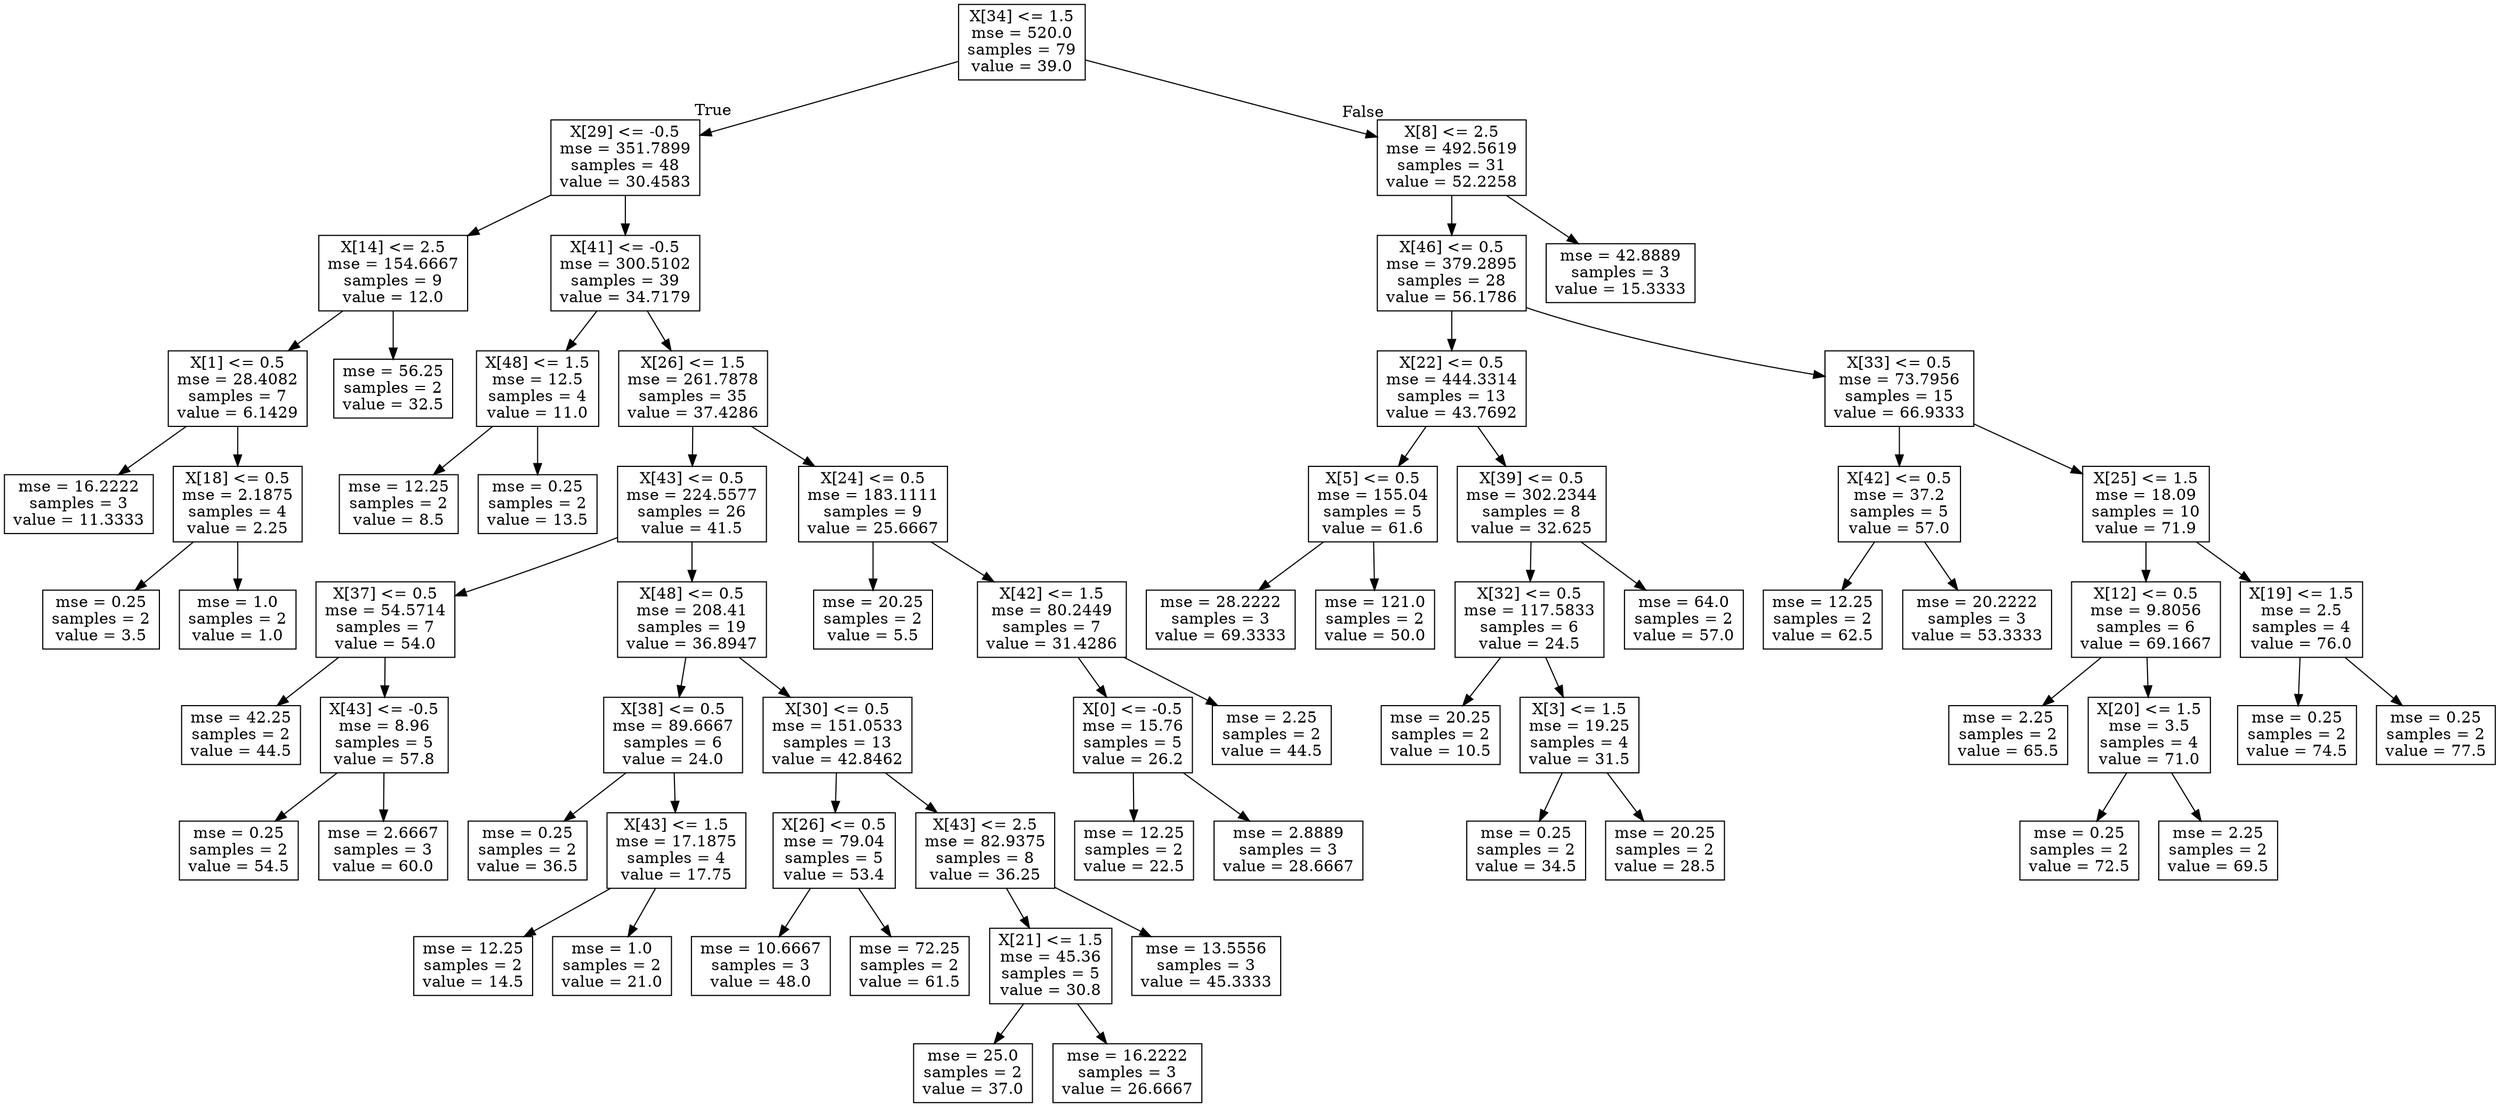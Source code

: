 digraph Tree {
node [shape=box] ;
0 [label="X[34] <= 1.5\nmse = 520.0\nsamples = 79\nvalue = 39.0"] ;
1 [label="X[29] <= -0.5\nmse = 351.7899\nsamples = 48\nvalue = 30.4583"] ;
0 -> 1 [labeldistance=2.5, labelangle=45, headlabel="True"] ;
2 [label="X[14] <= 2.5\nmse = 154.6667\nsamples = 9\nvalue = 12.0"] ;
1 -> 2 ;
3 [label="X[1] <= 0.5\nmse = 28.4082\nsamples = 7\nvalue = 6.1429"] ;
2 -> 3 ;
4 [label="mse = 16.2222\nsamples = 3\nvalue = 11.3333"] ;
3 -> 4 ;
5 [label="X[18] <= 0.5\nmse = 2.1875\nsamples = 4\nvalue = 2.25"] ;
3 -> 5 ;
6 [label="mse = 0.25\nsamples = 2\nvalue = 3.5"] ;
5 -> 6 ;
7 [label="mse = 1.0\nsamples = 2\nvalue = 1.0"] ;
5 -> 7 ;
8 [label="mse = 56.25\nsamples = 2\nvalue = 32.5"] ;
2 -> 8 ;
9 [label="X[41] <= -0.5\nmse = 300.5102\nsamples = 39\nvalue = 34.7179"] ;
1 -> 9 ;
10 [label="X[48] <= 1.5\nmse = 12.5\nsamples = 4\nvalue = 11.0"] ;
9 -> 10 ;
11 [label="mse = 12.25\nsamples = 2\nvalue = 8.5"] ;
10 -> 11 ;
12 [label="mse = 0.25\nsamples = 2\nvalue = 13.5"] ;
10 -> 12 ;
13 [label="X[26] <= 1.5\nmse = 261.7878\nsamples = 35\nvalue = 37.4286"] ;
9 -> 13 ;
14 [label="X[43] <= 0.5\nmse = 224.5577\nsamples = 26\nvalue = 41.5"] ;
13 -> 14 ;
15 [label="X[37] <= 0.5\nmse = 54.5714\nsamples = 7\nvalue = 54.0"] ;
14 -> 15 ;
16 [label="mse = 42.25\nsamples = 2\nvalue = 44.5"] ;
15 -> 16 ;
17 [label="X[43] <= -0.5\nmse = 8.96\nsamples = 5\nvalue = 57.8"] ;
15 -> 17 ;
18 [label="mse = 0.25\nsamples = 2\nvalue = 54.5"] ;
17 -> 18 ;
19 [label="mse = 2.6667\nsamples = 3\nvalue = 60.0"] ;
17 -> 19 ;
20 [label="X[48] <= 0.5\nmse = 208.41\nsamples = 19\nvalue = 36.8947"] ;
14 -> 20 ;
21 [label="X[38] <= 0.5\nmse = 89.6667\nsamples = 6\nvalue = 24.0"] ;
20 -> 21 ;
22 [label="mse = 0.25\nsamples = 2\nvalue = 36.5"] ;
21 -> 22 ;
23 [label="X[43] <= 1.5\nmse = 17.1875\nsamples = 4\nvalue = 17.75"] ;
21 -> 23 ;
24 [label="mse = 12.25\nsamples = 2\nvalue = 14.5"] ;
23 -> 24 ;
25 [label="mse = 1.0\nsamples = 2\nvalue = 21.0"] ;
23 -> 25 ;
26 [label="X[30] <= 0.5\nmse = 151.0533\nsamples = 13\nvalue = 42.8462"] ;
20 -> 26 ;
27 [label="X[26] <= 0.5\nmse = 79.04\nsamples = 5\nvalue = 53.4"] ;
26 -> 27 ;
28 [label="mse = 10.6667\nsamples = 3\nvalue = 48.0"] ;
27 -> 28 ;
29 [label="mse = 72.25\nsamples = 2\nvalue = 61.5"] ;
27 -> 29 ;
30 [label="X[43] <= 2.5\nmse = 82.9375\nsamples = 8\nvalue = 36.25"] ;
26 -> 30 ;
31 [label="X[21] <= 1.5\nmse = 45.36\nsamples = 5\nvalue = 30.8"] ;
30 -> 31 ;
32 [label="mse = 25.0\nsamples = 2\nvalue = 37.0"] ;
31 -> 32 ;
33 [label="mse = 16.2222\nsamples = 3\nvalue = 26.6667"] ;
31 -> 33 ;
34 [label="mse = 13.5556\nsamples = 3\nvalue = 45.3333"] ;
30 -> 34 ;
35 [label="X[24] <= 0.5\nmse = 183.1111\nsamples = 9\nvalue = 25.6667"] ;
13 -> 35 ;
36 [label="mse = 20.25\nsamples = 2\nvalue = 5.5"] ;
35 -> 36 ;
37 [label="X[42] <= 1.5\nmse = 80.2449\nsamples = 7\nvalue = 31.4286"] ;
35 -> 37 ;
38 [label="X[0] <= -0.5\nmse = 15.76\nsamples = 5\nvalue = 26.2"] ;
37 -> 38 ;
39 [label="mse = 12.25\nsamples = 2\nvalue = 22.5"] ;
38 -> 39 ;
40 [label="mse = 2.8889\nsamples = 3\nvalue = 28.6667"] ;
38 -> 40 ;
41 [label="mse = 2.25\nsamples = 2\nvalue = 44.5"] ;
37 -> 41 ;
42 [label="X[8] <= 2.5\nmse = 492.5619\nsamples = 31\nvalue = 52.2258"] ;
0 -> 42 [labeldistance=2.5, labelangle=-45, headlabel="False"] ;
43 [label="X[46] <= 0.5\nmse = 379.2895\nsamples = 28\nvalue = 56.1786"] ;
42 -> 43 ;
44 [label="X[22] <= 0.5\nmse = 444.3314\nsamples = 13\nvalue = 43.7692"] ;
43 -> 44 ;
45 [label="X[5] <= 0.5\nmse = 155.04\nsamples = 5\nvalue = 61.6"] ;
44 -> 45 ;
46 [label="mse = 28.2222\nsamples = 3\nvalue = 69.3333"] ;
45 -> 46 ;
47 [label="mse = 121.0\nsamples = 2\nvalue = 50.0"] ;
45 -> 47 ;
48 [label="X[39] <= 0.5\nmse = 302.2344\nsamples = 8\nvalue = 32.625"] ;
44 -> 48 ;
49 [label="X[32] <= 0.5\nmse = 117.5833\nsamples = 6\nvalue = 24.5"] ;
48 -> 49 ;
50 [label="mse = 20.25\nsamples = 2\nvalue = 10.5"] ;
49 -> 50 ;
51 [label="X[3] <= 1.5\nmse = 19.25\nsamples = 4\nvalue = 31.5"] ;
49 -> 51 ;
52 [label="mse = 0.25\nsamples = 2\nvalue = 34.5"] ;
51 -> 52 ;
53 [label="mse = 20.25\nsamples = 2\nvalue = 28.5"] ;
51 -> 53 ;
54 [label="mse = 64.0\nsamples = 2\nvalue = 57.0"] ;
48 -> 54 ;
55 [label="X[33] <= 0.5\nmse = 73.7956\nsamples = 15\nvalue = 66.9333"] ;
43 -> 55 ;
56 [label="X[42] <= 0.5\nmse = 37.2\nsamples = 5\nvalue = 57.0"] ;
55 -> 56 ;
57 [label="mse = 12.25\nsamples = 2\nvalue = 62.5"] ;
56 -> 57 ;
58 [label="mse = 20.2222\nsamples = 3\nvalue = 53.3333"] ;
56 -> 58 ;
59 [label="X[25] <= 1.5\nmse = 18.09\nsamples = 10\nvalue = 71.9"] ;
55 -> 59 ;
60 [label="X[12] <= 0.5\nmse = 9.8056\nsamples = 6\nvalue = 69.1667"] ;
59 -> 60 ;
61 [label="mse = 2.25\nsamples = 2\nvalue = 65.5"] ;
60 -> 61 ;
62 [label="X[20] <= 1.5\nmse = 3.5\nsamples = 4\nvalue = 71.0"] ;
60 -> 62 ;
63 [label="mse = 0.25\nsamples = 2\nvalue = 72.5"] ;
62 -> 63 ;
64 [label="mse = 2.25\nsamples = 2\nvalue = 69.5"] ;
62 -> 64 ;
65 [label="X[19] <= 1.5\nmse = 2.5\nsamples = 4\nvalue = 76.0"] ;
59 -> 65 ;
66 [label="mse = 0.25\nsamples = 2\nvalue = 74.5"] ;
65 -> 66 ;
67 [label="mse = 0.25\nsamples = 2\nvalue = 77.5"] ;
65 -> 67 ;
68 [label="mse = 42.8889\nsamples = 3\nvalue = 15.3333"] ;
42 -> 68 ;
}